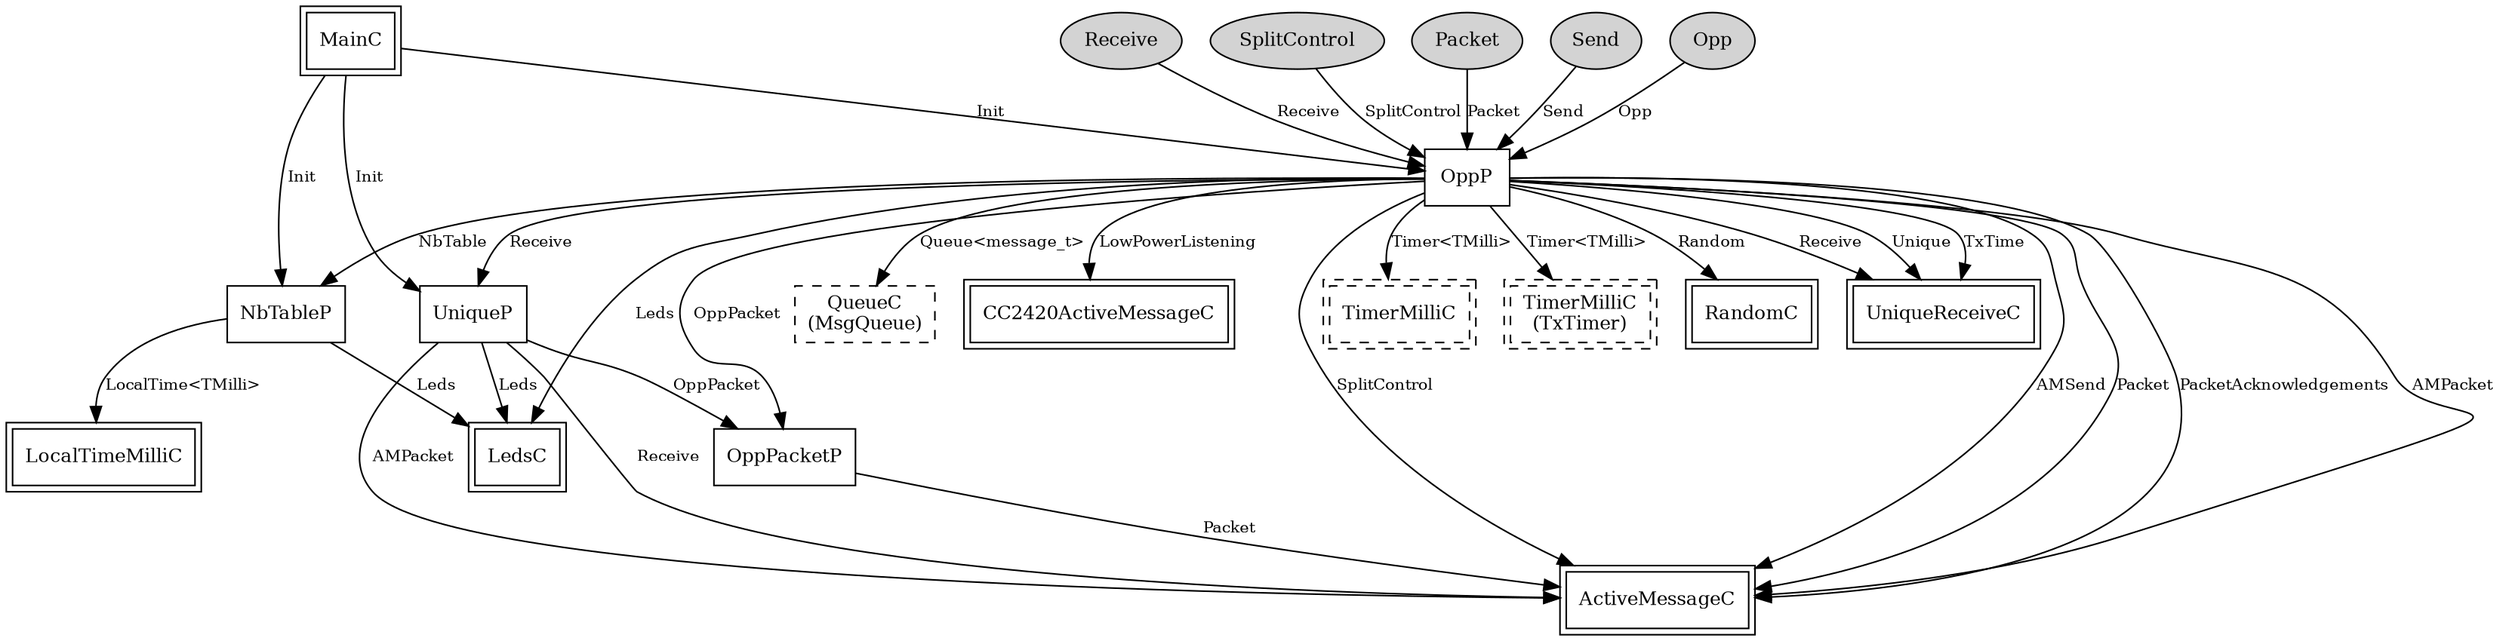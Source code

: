 digraph "......tos.chips.cc2420.opp.OppC" {
  n0x40fa7620 [shape=ellipse, style=filled, label="SplitControl", fontsize=12];
  "OppP" [fontsize=12, shape=box, URL="../chtml/......tos.chips.cc2420.opp.OppP.html"];
  n0x40fa9ea8 [shape=ellipse, style=filled, label="Packet", fontsize=12];
  "OppP" [fontsize=12, shape=box, URL="../chtml/......tos.chips.cc2420.opp.OppP.html"];
  n0x40fa9430 [shape=ellipse, style=filled, label="Send", fontsize=12];
  "OppP" [fontsize=12, shape=box, URL="../chtml/......tos.chips.cc2420.opp.OppP.html"];
  n0x40facee8 [shape=ellipse, style=filled, label="Opp", fontsize=12];
  "OppP" [fontsize=12, shape=box, URL="../chtml/......tos.chips.cc2420.opp.OppP.html"];
  n0x40fa9b30 [shape=ellipse, style=filled, label="Receive", fontsize=12];
  "OppP" [fontsize=12, shape=box, URL="../chtml/......tos.chips.cc2420.opp.OppP.html"];
  "MainC" [fontsize=12, shape=box,peripheries=2, URL="../chtml/tos.system.MainC.html"];
  "NbTableP" [fontsize=12, shape=box, URL="../chtml/......tos.chips.cc2420.opp.NbTableP.html"];
  "UniqueP" [fontsize=12, shape=box, URL="../chtml/......tos.chips.cc2420.opp.UniqueP.html"];
  "OppP" [fontsize=12, shape=box, URL="../chtml/......tos.chips.cc2420.opp.OppP.html"];
  "OppP" [fontsize=12, shape=box, URL="../chtml/......tos.chips.cc2420.opp.OppP.html"];
  "ActiveMessageC" [fontsize=12, shape=box,peripheries=2, URL="../chtml/tos.platforms.telosa.ActiveMessageC.html"];
  "OppP" [fontsize=12, shape=box, URL="../chtml/......tos.chips.cc2420.opp.OppP.html"];
  "UniqueP" [fontsize=12, shape=box, URL="../chtml/......tos.chips.cc2420.opp.UniqueP.html"];
  "OppP" [fontsize=12, shape=box, URL="../chtml/......tos.chips.cc2420.opp.OppP.html"];
  "ActiveMessageC" [fontsize=12, shape=box,peripheries=2, URL="../chtml/tos.platforms.telosa.ActiveMessageC.html"];
  "OppP" [fontsize=12, shape=box, URL="../chtml/......tos.chips.cc2420.opp.OppP.html"];
  "LedsC" [fontsize=12, shape=box,peripheries=2, URL="../chtml/tos.system.LedsC.html"];
  "OppP" [fontsize=12, shape=box, URL="../chtml/......tos.chips.cc2420.opp.OppP.html"];
  "OppC.MsgQueue" [fontsize=12, shape=box, style=dashed, label="QueueC\n(MsgQueue)", URL="../chtml/tos.system.QueueC.html"];
  "OppP" [fontsize=12, shape=box, URL="../chtml/......tos.chips.cc2420.opp.OppP.html"];
  "ActiveMessageC" [fontsize=12, shape=box,peripheries=2, URL="../chtml/tos.platforms.telosa.ActiveMessageC.html"];
  "OppP" [fontsize=12, shape=box, URL="../chtml/......tos.chips.cc2420.opp.OppP.html"];
  "OppPacketP" [fontsize=12, shape=box, URL="../chtml/......tos.chips.cc2420.opp.OppPacketP.html"];
  "OppP" [fontsize=12, shape=box, URL="../chtml/......tos.chips.cc2420.opp.OppP.html"];
  "ActiveMessageC" [fontsize=12, shape=box,peripheries=2, URL="../chtml/tos.platforms.telosa.ActiveMessageC.html"];
  "OppP" [fontsize=12, shape=box, URL="../chtml/......tos.chips.cc2420.opp.OppP.html"];
  "ActiveMessageC" [fontsize=12, shape=box,peripheries=2, URL="../chtml/tos.platforms.telosa.ActiveMessageC.html"];
  "OppP" [fontsize=12, shape=box, URL="../chtml/......tos.chips.cc2420.opp.OppP.html"];
  "CC2420ActiveMessageC" [fontsize=12, shape=box,peripheries=2, URL="../chtml/tos.chips.cc2420.CC2420ActiveMessageC.html"];
  "OppP" [fontsize=12, shape=box, URL="../chtml/......tos.chips.cc2420.opp.OppP.html"];
  "NbTableP" [fontsize=12, shape=box, URL="../chtml/......tos.chips.cc2420.opp.NbTableP.html"];
  "OppP" [fontsize=12, shape=box, URL="../chtml/......tos.chips.cc2420.opp.OppP.html"];
  "OppC.TimerMilliC" [fontsize=12, shape=box,peripheries=2, style=dashed, label="TimerMilliC", URL="../chtml/tos.system.TimerMilliC.html"];
  "OppP" [fontsize=12, shape=box, URL="../chtml/......tos.chips.cc2420.opp.OppP.html"];
  "OppC.TxTimer" [fontsize=12, shape=box,peripheries=2, style=dashed, label="TimerMilliC\n(TxTimer)", URL="../chtml/tos.system.TimerMilliC.html"];
  "OppP" [fontsize=12, shape=box, URL="../chtml/......tos.chips.cc2420.opp.OppP.html"];
  "RandomC" [fontsize=12, shape=box,peripheries=2, URL="../chtml/tos.system.RandomC.html"];
  "OppPacketP" [fontsize=12, shape=box, URL="../chtml/......tos.chips.cc2420.opp.OppPacketP.html"];
  "UniqueP" [fontsize=12, shape=box, URL="../chtml/......tos.chips.cc2420.opp.UniqueP.html"];
  "ActiveMessageC" [fontsize=12, shape=box,peripheries=2, URL="../chtml/tos.platforms.telosa.ActiveMessageC.html"];
  "UniqueP" [fontsize=12, shape=box, URL="../chtml/......tos.chips.cc2420.opp.UniqueP.html"];
  "UniqueP" [fontsize=12, shape=box, URL="../chtml/......tos.chips.cc2420.opp.UniqueP.html"];
  "UniqueP" [fontsize=12, shape=box, URL="../chtml/......tos.chips.cc2420.opp.UniqueP.html"];
  "NbTableP" [fontsize=12, shape=box, URL="../chtml/......tos.chips.cc2420.opp.NbTableP.html"];
  "NbTableP" [fontsize=12, shape=box, URL="../chtml/......tos.chips.cc2420.opp.NbTableP.html"];
  "LocalTimeMilliC" [fontsize=12, shape=box,peripheries=2, URL="../chtml/tos.system.LocalTimeMilliC.html"];
  "OppP" [fontsize=12, shape=box, URL="../chtml/......tos.chips.cc2420.opp.OppP.html"];
  "UniqueReceiveC" [fontsize=12, shape=box,peripheries=2, URL="../chtml/......tos.chips.cc2420.unique.UniqueReceiveC.html"];
  "OppP" [fontsize=12, shape=box, URL="../chtml/......tos.chips.cc2420.opp.OppP.html"];
  "UniqueReceiveC" [fontsize=12, shape=box,peripheries=2, URL="../chtml/......tos.chips.cc2420.unique.UniqueReceiveC.html"];
  "OppP" [fontsize=12, shape=box, URL="../chtml/......tos.chips.cc2420.opp.OppP.html"];
  "UniqueReceiveC" [fontsize=12, shape=box,peripheries=2, URL="../chtml/......tos.chips.cc2420.unique.UniqueReceiveC.html"];
  "n0x40fa7620" -> "OppP" [label="SplitControl", URL="../ihtml/tos.interfaces.SplitControl.html", fontsize=10];
  "n0x40fa9ea8" -> "OppP" [label="Packet", URL="../ihtml/tos.interfaces.Packet.html", fontsize=10];
  "n0x40fa9430" -> "OppP" [label="Send", URL="../ihtml/tos.interfaces.Send.html", fontsize=10];
  "n0x40facee8" -> "OppP" [label="Opp", URL="../ihtml/......tos.chips.cc2420.interfaces.Opp.html", fontsize=10];
  "n0x40fa9b30" -> "OppP" [label="Receive", URL="../ihtml/tos.interfaces.Receive.html", fontsize=10];
  "MainC" -> "NbTableP" [label="Init", URL="../ihtml/tos.interfaces.Init.html", fontsize=10];
  "MainC" -> "UniqueP" [label="Init", URL="../ihtml/tos.interfaces.Init.html", fontsize=10];
  "MainC" -> "OppP" [label="Init", URL="../ihtml/tos.interfaces.Init.html", fontsize=10];
  "OppP" -> "ActiveMessageC" [label="AMSend", URL="../ihtml/tos.interfaces.AMSend.html", fontsize=10];
  "OppP" -> "UniqueP" [label="Receive", URL="../ihtml/tos.interfaces.Receive.html", fontsize=10];
  "OppP" -> "ActiveMessageC" [label="Packet", URL="../ihtml/tos.interfaces.Packet.html", fontsize=10];
  "OppP" -> "LedsC" [label="Leds", URL="../ihtml/tos.interfaces.Leds.html", fontsize=10];
  "OppP" -> "OppC.MsgQueue" [label="Queue<message_t>", URL="../ihtml/tos.interfaces.Queue.html", fontsize=10];
  "OppP" -> "ActiveMessageC" [label="PacketAcknowledgements", URL="../ihtml/tos.interfaces.PacketAcknowledgements.html", fontsize=10];
  "OppP" -> "OppPacketP" [label="OppPacket", URL="../ihtml/......tos.chips.cc2420.interfaces.OppPacket.html", fontsize=10];
  "OppP" -> "ActiveMessageC" [label="AMPacket", URL="../ihtml/tos.interfaces.AMPacket.html", fontsize=10];
  "OppP" -> "ActiveMessageC" [label="SplitControl", URL="../ihtml/tos.interfaces.SplitControl.html", fontsize=10];
  "OppP" -> "CC2420ActiveMessageC" [label="LowPowerListening", URL="../ihtml/tos.interfaces.LowPowerListening.html", fontsize=10];
  "OppP" -> "NbTableP" [label="NbTable", URL="../ihtml/......tos.chips.cc2420.interfaces.NbTable.html", fontsize=10];
  "OppP" -> "OppC.TimerMilliC" [label="Timer<TMilli>", URL="../ihtml/tos.lib.timer.Timer.html", fontsize=10];
  "OppP" -> "OppC.TxTimer" [label="Timer<TMilli>", URL="../ihtml/tos.lib.timer.Timer.html", fontsize=10];
  "OppP" -> "RandomC" [label="Random", URL="../ihtml/tos.interfaces.Random.html", fontsize=10];
  "OppPacketP" -> "ActiveMessageC" [label="Packet", URL="../ihtml/tos.interfaces.Packet.html", fontsize=10];
  "UniqueP" -> "ActiveMessageC" [label="Receive", URL="../ihtml/tos.interfaces.Receive.html", fontsize=10];
  "UniqueP" -> "OppPacketP" [label="OppPacket", URL="../ihtml/......tos.chips.cc2420.interfaces.OppPacket.html", fontsize=10];
  "UniqueP" -> "ActiveMessageC" [label="AMPacket", URL="../ihtml/tos.interfaces.AMPacket.html", fontsize=10];
  "UniqueP" -> "LedsC" [label="Leds", URL="../ihtml/tos.interfaces.Leds.html", fontsize=10];
  "NbTableP" -> "LedsC" [label="Leds", URL="../ihtml/tos.interfaces.Leds.html", fontsize=10];
  "NbTableP" -> "LocalTimeMilliC" [label="LocalTime<TMilli>", URL="../ihtml/tos.lib.timer.LocalTime.html", fontsize=10];
  "OppP" -> "UniqueReceiveC" [label="Receive", URL="../ihtml/tos.interfaces.Receive.html", fontsize=10];
  "OppP" -> "UniqueReceiveC" [label="Unique", URL="../ihtml/......tos.chips.cc2420.interfaces.Unique.html", fontsize=10];
  "OppP" -> "UniqueReceiveC" [label="TxTime", URL="../ihtml/......tos.chips.cc2420.interfaces.TxTime.html", fontsize=10];
}

